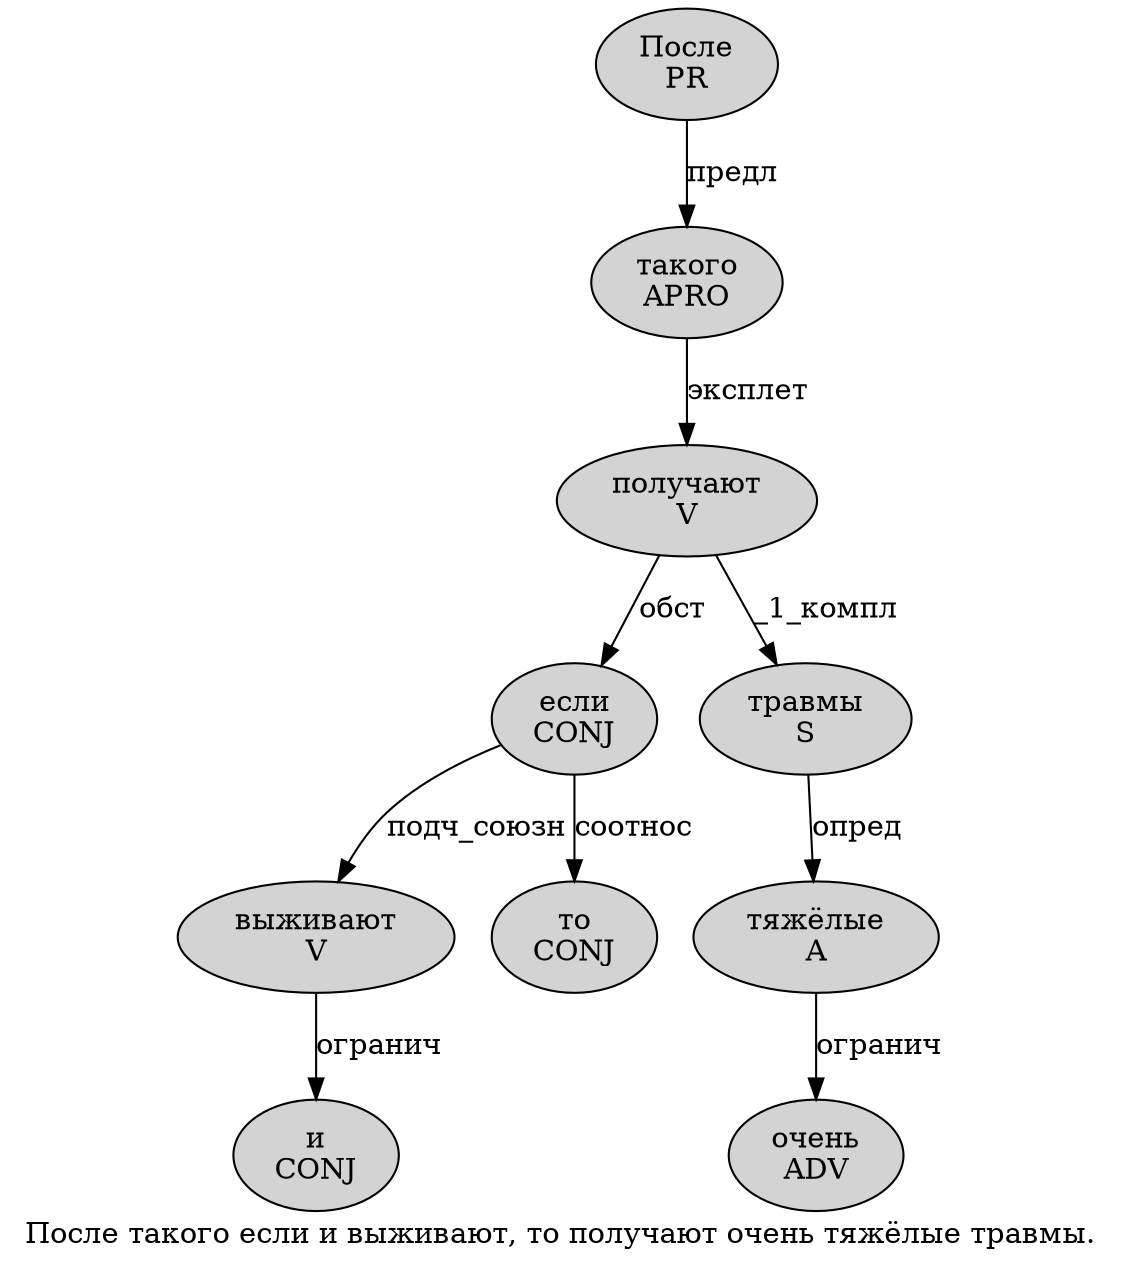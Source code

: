 digraph SENTENCE_5008 {
	graph [label="После такого если и выживают, то получают очень тяжёлые травмы."]
	node [style=filled]
		0 [label="После
PR" color="" fillcolor=lightgray penwidth=1 shape=ellipse]
		1 [label="такого
APRO" color="" fillcolor=lightgray penwidth=1 shape=ellipse]
		2 [label="если
CONJ" color="" fillcolor=lightgray penwidth=1 shape=ellipse]
		3 [label="и
CONJ" color="" fillcolor=lightgray penwidth=1 shape=ellipse]
		4 [label="выживают
V" color="" fillcolor=lightgray penwidth=1 shape=ellipse]
		6 [label="то
CONJ" color="" fillcolor=lightgray penwidth=1 shape=ellipse]
		7 [label="получают
V" color="" fillcolor=lightgray penwidth=1 shape=ellipse]
		8 [label="очень
ADV" color="" fillcolor=lightgray penwidth=1 shape=ellipse]
		9 [label="тяжёлые
A" color="" fillcolor=lightgray penwidth=1 shape=ellipse]
		10 [label="травмы
S" color="" fillcolor=lightgray penwidth=1 shape=ellipse]
			7 -> 2 [label="обст"]
			7 -> 10 [label="_1_компл"]
			0 -> 1 [label="предл"]
			4 -> 3 [label="огранич"]
			10 -> 9 [label="опред"]
			1 -> 7 [label="эксплет"]
			2 -> 4 [label="подч_союзн"]
			2 -> 6 [label="соотнос"]
			9 -> 8 [label="огранич"]
}